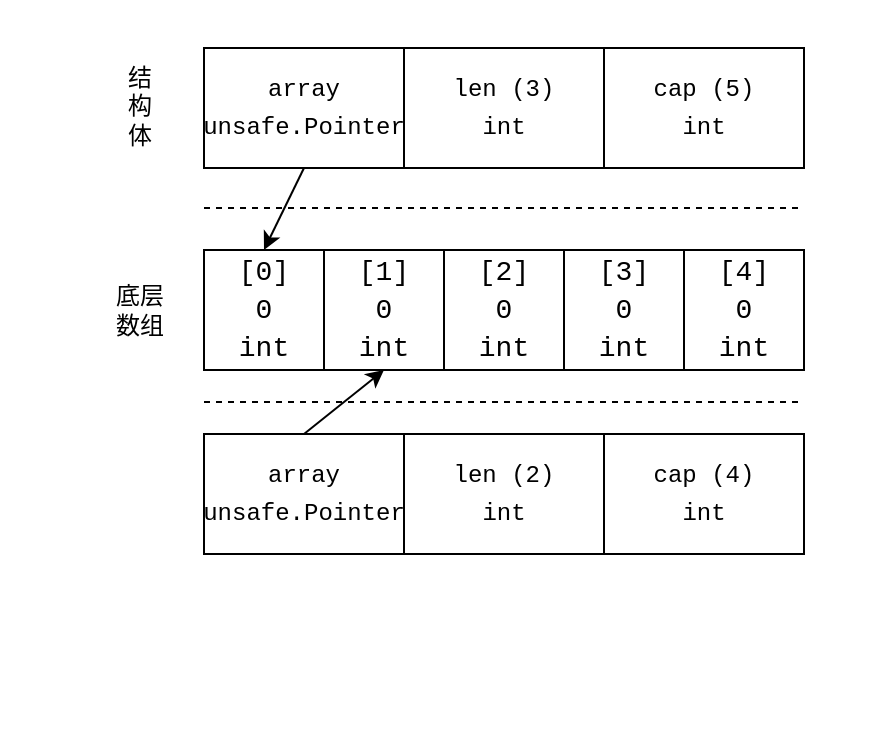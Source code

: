 <mxfile>
    <diagram id="kgpKYQtTHZ0yAKxKKP6v" name="Page-1">
        <mxGraphModel dx="566" dy="502" grid="1" gridSize="10" guides="1" tooltips="1" connect="1" arrows="1" fold="1" page="1" pageScale="1" pageWidth="850" pageHeight="1100" background="none" math="0" shadow="0">
            <root>
                <mxCell id="0"/>
                <mxCell id="1" parent="0"/>
                <mxCell id="yxrX4Lo9AwACzzqYjNQg-1" value="&lt;div style=&quot;font-family: &amp;#34;consolas&amp;#34; , &amp;#34;courier new&amp;#34; , monospace ; line-height: 19px&quot;&gt;&lt;font style=&quot;font-size: 12px&quot;&gt;array unsafe.Pointer&lt;/font&gt;&lt;/div&gt;" style="rounded=0;whiteSpace=wrap;html=1;" parent="1" vertex="1">
                    <mxGeometry x="120" y="81" width="100" height="60" as="geometry"/>
                </mxCell>
                <mxCell id="yxrX4Lo9AwACzzqYjNQg-2" value="&lt;div style=&quot;font-family: &amp;#34;consolas&amp;#34; , &amp;#34;courier new&amp;#34; , monospace ; line-height: 19px&quot;&gt;&lt;div style=&quot;font-family: &amp;#34;consolas&amp;#34; , &amp;#34;courier new&amp;#34; , monospace ; line-height: 19px&quot;&gt;len (3)&lt;/div&gt;&lt;div style=&quot;font-family: &amp;#34;consolas&amp;#34; , &amp;#34;courier new&amp;#34; , monospace ; line-height: 19px&quot;&gt;int&lt;/div&gt;&lt;/div&gt;" style="rounded=0;whiteSpace=wrap;html=1;" parent="1" vertex="1">
                    <mxGeometry x="220" y="81" width="100" height="60" as="geometry"/>
                </mxCell>
                <mxCell id="yxrX4Lo9AwACzzqYjNQg-3" value="&lt;div style=&quot;font-family: &amp;#34;consolas&amp;#34; , &amp;#34;courier new&amp;#34; , monospace ; line-height: 19px&quot;&gt;&lt;div style=&quot;font-family: &amp;#34;consolas&amp;#34; , &amp;#34;courier new&amp;#34; , monospace ; line-height: 19px&quot;&gt;cap (5)&lt;/div&gt;&lt;div style=&quot;font-family: &amp;#34;consolas&amp;#34; , &amp;#34;courier new&amp;#34; , monospace ; line-height: 19px&quot;&gt;&lt;span&gt;int&lt;/span&gt;&lt;/div&gt;&lt;/div&gt;" style="rounded=0;whiteSpace=wrap;html=1;" parent="1" vertex="1">
                    <mxGeometry x="320" y="81" width="100" height="60" as="geometry"/>
                </mxCell>
                <mxCell id="yxrX4Lo9AwACzzqYjNQg-4" value="&lt;div style=&quot;font-family: &amp;#34;consolas&amp;#34; , &amp;#34;courier new&amp;#34; , monospace ; font-size: 14px ; line-height: 19px&quot;&gt;[0]&lt;/div&gt;&lt;div style=&quot;font-family: &amp;#34;consolas&amp;#34; , &amp;#34;courier new&amp;#34; , monospace ; font-size: 14px ; line-height: 19px&quot;&gt;0&lt;/div&gt;&lt;div style=&quot;font-family: &amp;#34;consolas&amp;#34; , &amp;#34;courier new&amp;#34; , monospace ; font-size: 14px ; line-height: 19px&quot;&gt;int&lt;/div&gt;" style="rounded=0;whiteSpace=wrap;html=1;" parent="1" vertex="1">
                    <mxGeometry x="120" y="182" width="60" height="60" as="geometry"/>
                </mxCell>
                <mxCell id="yxrX4Lo9AwACzzqYjNQg-9" value="&lt;div style=&quot;font-family: &amp;#34;consolas&amp;#34; , &amp;#34;courier new&amp;#34; , monospace ; font-size: 14px ; line-height: 19px&quot;&gt;[1]&lt;/div&gt;&lt;div style=&quot;font-family: &amp;#34;consolas&amp;#34; , &amp;#34;courier new&amp;#34; , monospace ; font-size: 14px ; line-height: 19px&quot;&gt;0&lt;/div&gt;&lt;div style=&quot;font-family: &amp;#34;consolas&amp;#34; , &amp;#34;courier new&amp;#34; , monospace ; font-size: 14px ; line-height: 19px&quot;&gt;int&lt;/div&gt;" style="rounded=0;whiteSpace=wrap;html=1;" parent="1" vertex="1">
                    <mxGeometry x="180" y="182" width="60" height="60" as="geometry"/>
                </mxCell>
                <mxCell id="yxrX4Lo9AwACzzqYjNQg-10" value="&lt;div style=&quot;font-family: &amp;#34;consolas&amp;#34; , &amp;#34;courier new&amp;#34; , monospace ; font-size: 14px ; line-height: 19px&quot;&gt;[2]&lt;/div&gt;&lt;div style=&quot;font-family: &amp;#34;consolas&amp;#34; , &amp;#34;courier new&amp;#34; , monospace ; font-size: 14px ; line-height: 19px&quot;&gt;0&lt;/div&gt;&lt;div style=&quot;font-family: &amp;#34;consolas&amp;#34; , &amp;#34;courier new&amp;#34; , monospace ; font-size: 14px ; line-height: 19px&quot;&gt;int&lt;/div&gt;" style="rounded=0;whiteSpace=wrap;html=1;" parent="1" vertex="1">
                    <mxGeometry x="240" y="182" width="60" height="60" as="geometry"/>
                </mxCell>
                <mxCell id="yxrX4Lo9AwACzzqYjNQg-11" value="&lt;div style=&quot;font-family: &amp;#34;consolas&amp;#34; , &amp;#34;courier new&amp;#34; , monospace ; font-size: 14px ; line-height: 19px&quot;&gt;[3]&lt;/div&gt;&lt;div style=&quot;font-family: &amp;#34;consolas&amp;#34; , &amp;#34;courier new&amp;#34; , monospace ; font-size: 14px ; line-height: 19px&quot;&gt;0&lt;/div&gt;&lt;div style=&quot;font-family: &amp;#34;consolas&amp;#34; , &amp;#34;courier new&amp;#34; , monospace ; font-size: 14px ; line-height: 19px&quot;&gt;int&lt;/div&gt;" style="rounded=0;whiteSpace=wrap;html=1;" parent="1" vertex="1">
                    <mxGeometry x="300" y="182" width="60" height="60" as="geometry"/>
                </mxCell>
                <mxCell id="yxrX4Lo9AwACzzqYjNQg-12" value="&lt;div style=&quot;font-family: &amp;#34;consolas&amp;#34; , &amp;#34;courier new&amp;#34; , monospace ; font-size: 14px ; line-height: 19px&quot;&gt;[4]&lt;/div&gt;&lt;div style=&quot;font-family: &amp;#34;consolas&amp;#34; , &amp;#34;courier new&amp;#34; , monospace ; font-size: 14px ; line-height: 19px&quot;&gt;0&lt;/div&gt;&lt;div style=&quot;font-family: &amp;#34;consolas&amp;#34; , &amp;#34;courier new&amp;#34; , monospace ; font-size: 14px ; line-height: 19px&quot;&gt;int&lt;/div&gt;" style="rounded=0;whiteSpace=wrap;html=1;" parent="1" vertex="1">
                    <mxGeometry x="360" y="182" width="60" height="60" as="geometry"/>
                </mxCell>
                <mxCell id="yxrX4Lo9AwACzzqYjNQg-13" value="" style="endArrow=none;dashed=1;html=1;" parent="1" edge="1">
                    <mxGeometry width="50" height="50" relative="1" as="geometry">
                        <mxPoint x="120" y="161" as="sourcePoint"/>
                        <mxPoint x="420" y="161" as="targetPoint"/>
                    </mxGeometry>
                </mxCell>
                <mxCell id="yxrX4Lo9AwACzzqYjNQg-15" value="&lt;font color=&quot;#ffffff&quot;&gt;&lt;span style=&quot;font-family: &amp;#34;dejavu sans mono&amp;#34; , &amp;#34;consolas&amp;#34; , &amp;#34;courier new&amp;#34; , sans-serif ; font-weight: 700&quot;&gt;my_slice&lt;/span&gt;: array 指向index=0的地址，长度为3，容量为5&lt;/font&gt;" style="text;html=1;strokeColor=none;fillColor=none;align=center;verticalAlign=middle;whiteSpace=wrap;rounded=0;" parent="1" vertex="1">
                    <mxGeometry x="108" y="57" width="320" height="20" as="geometry"/>
                </mxCell>
                <mxCell id="yxrX4Lo9AwACzzqYjNQg-16" value="" style="endArrow=classic;html=1;exitX=0.5;exitY=1;exitDx=0;exitDy=0;entryX=0.5;entryY=0;entryDx=0;entryDy=0;" parent="1" source="yxrX4Lo9AwACzzqYjNQg-1" target="yxrX4Lo9AwACzzqYjNQg-4" edge="1">
                    <mxGeometry width="50" height="50" relative="1" as="geometry">
                        <mxPoint x="560" y="320" as="sourcePoint"/>
                        <mxPoint x="150" y="180" as="targetPoint"/>
                    </mxGeometry>
                </mxCell>
                <mxCell id="yxrX4Lo9AwACzzqYjNQg-19" value="结&lt;br&gt;构&lt;br&gt;体" style="text;html=1;strokeColor=none;fillColor=none;align=center;verticalAlign=middle;whiteSpace=wrap;rounded=0;" parent="1" vertex="1">
                    <mxGeometry x="68" y="80" width="40" height="60" as="geometry"/>
                </mxCell>
                <mxCell id="yxrX4Lo9AwACzzqYjNQg-20" value="底层&lt;br&gt;数组" style="text;html=1;strokeColor=none;fillColor=none;align=center;verticalAlign=middle;whiteSpace=wrap;rounded=0;" parent="1" vertex="1">
                    <mxGeometry x="68" y="182" width="40" height="60" as="geometry"/>
                </mxCell>
                <mxCell id="3" value="&lt;div style=&quot;font-family: &amp;#34;consolas&amp;#34; , &amp;#34;courier new&amp;#34; , monospace ; line-height: 19px&quot;&gt;&lt;font style=&quot;font-size: 12px&quot;&gt;array unsafe.Pointer&lt;/font&gt;&lt;/div&gt;" style="rounded=0;whiteSpace=wrap;html=1;" vertex="1" parent="1">
                    <mxGeometry x="120" y="274" width="100" height="60" as="geometry"/>
                </mxCell>
                <mxCell id="4" value="&lt;div style=&quot;font-family: &amp;#34;consolas&amp;#34; , &amp;#34;courier new&amp;#34; , monospace ; line-height: 19px&quot;&gt;&lt;div style=&quot;font-family: &amp;#34;consolas&amp;#34; , &amp;#34;courier new&amp;#34; , monospace ; line-height: 19px&quot;&gt;len (2)&lt;/div&gt;&lt;div style=&quot;font-family: &amp;#34;consolas&amp;#34; , &amp;#34;courier new&amp;#34; , monospace ; line-height: 19px&quot;&gt;int&lt;/div&gt;&lt;/div&gt;" style="rounded=0;whiteSpace=wrap;html=1;" vertex="1" parent="1">
                    <mxGeometry x="220" y="274" width="100" height="60" as="geometry"/>
                </mxCell>
                <mxCell id="5" value="&lt;div style=&quot;font-family: &amp;#34;consolas&amp;#34; , &amp;#34;courier new&amp;#34; , monospace ; line-height: 19px&quot;&gt;&lt;div style=&quot;font-family: &amp;#34;consolas&amp;#34; , &amp;#34;courier new&amp;#34; , monospace ; line-height: 19px&quot;&gt;cap (4)&lt;/div&gt;&lt;div style=&quot;font-family: &amp;#34;consolas&amp;#34; , &amp;#34;courier new&amp;#34; , monospace ; line-height: 19px&quot;&gt;&lt;span&gt;int&lt;/span&gt;&lt;/div&gt;&lt;/div&gt;" style="rounded=0;whiteSpace=wrap;html=1;" vertex="1" parent="1">
                    <mxGeometry x="320" y="274" width="100" height="60" as="geometry"/>
                </mxCell>
                <mxCell id="6" value="" style="endArrow=none;dashed=1;html=1;" edge="1" parent="1">
                    <mxGeometry width="50" height="50" relative="1" as="geometry">
                        <mxPoint x="120" y="258" as="sourcePoint"/>
                        <mxPoint x="420" y="258" as="targetPoint"/>
                    </mxGeometry>
                </mxCell>
                <mxCell id="7" value="" style="endArrow=classic;html=1;entryX=0.5;entryY=1;entryDx=0;entryDy=0;exitX=0.5;exitY=0;exitDx=0;exitDy=0;" edge="1" parent="1" source="3" target="yxrX4Lo9AwACzzqYjNQg-9">
                    <mxGeometry width="50" height="50" relative="1" as="geometry">
                        <mxPoint x="270" y="240" as="sourcePoint"/>
                        <mxPoint x="320" y="190" as="targetPoint"/>
                    </mxGeometry>
                </mxCell>
                <mxCell id="8" value="&lt;font color=&quot;#ffffff&quot;&gt;&lt;span style=&quot;font-family: &amp;#34;dejavu sans mono&amp;#34; , &amp;#34;consolas&amp;#34; , &amp;#34;courier new&amp;#34; , sans-serif ; font-weight: 700&quot;&gt;new_slice&lt;/span&gt;: array 指向index=1的地址，长度为2，容量为4&lt;/font&gt;" style="text;html=1;strokeColor=none;fillColor=none;align=center;verticalAlign=middle;whiteSpace=wrap;rounded=0;" vertex="1" parent="1">
                    <mxGeometry x="108" y="350" width="320" height="20" as="geometry"/>
                </mxCell>
                <mxCell id="9" value="&lt;span style=&quot;color: rgb(255 , 255 , 255) ; font-family: &amp;#34;dejavu sans mono&amp;#34; , &amp;#34;consolas&amp;#34; , &amp;#34;courier new&amp;#34; , sans-serif ; font-weight: 700&quot;&gt;new_slice&lt;br&gt;&amp;nbsp;:=&lt;br&gt;my_slice[1:3]&lt;br&gt;&lt;/span&gt;" style="text;html=1;strokeColor=none;fillColor=none;align=center;verticalAlign=middle;whiteSpace=wrap;rounded=0;" vertex="1" parent="1">
                    <mxGeometry x="20" y="274" width="90" height="60" as="geometry"/>
                </mxCell>
                <mxCell id="10" value="&lt;font color=&quot;#ffffff&quot; face=&quot;dejavu sans mono, consolas, courier new, sans-serif&quot;&gt;&lt;b&gt;slice[START:END:CAP],[&lt;/b&gt;&lt;/font&gt;&lt;b style=&quot;color: rgb(255 , 255 , 255) ; font-family: &amp;#34;dejavu sans mono&amp;#34; , &amp;#34;consolas&amp;#34; , &amp;#34;courier new&amp;#34; , sans-serif&quot;&gt;START:END&lt;/b&gt;&lt;font color=&quot;#ffffff&quot; face=&quot;dejavu sans mono, consolas, courier new, sans-serif&quot;&gt;&lt;b&gt;),CAP&amp;gt;=END&lt;br&gt;最终new_slice的cap=CAP-START;len=END-START&lt;br&gt;&lt;/b&gt;&lt;/font&gt;" style="text;html=1;strokeColor=none;fillColor=none;align=center;verticalAlign=middle;whiteSpace=wrap;rounded=0;" vertex="1" parent="1">
                    <mxGeometry x="50" y="380" width="410" height="50" as="geometry"/>
                </mxCell>
            </root>
        </mxGraphModel>
    </diagram>
</mxfile>